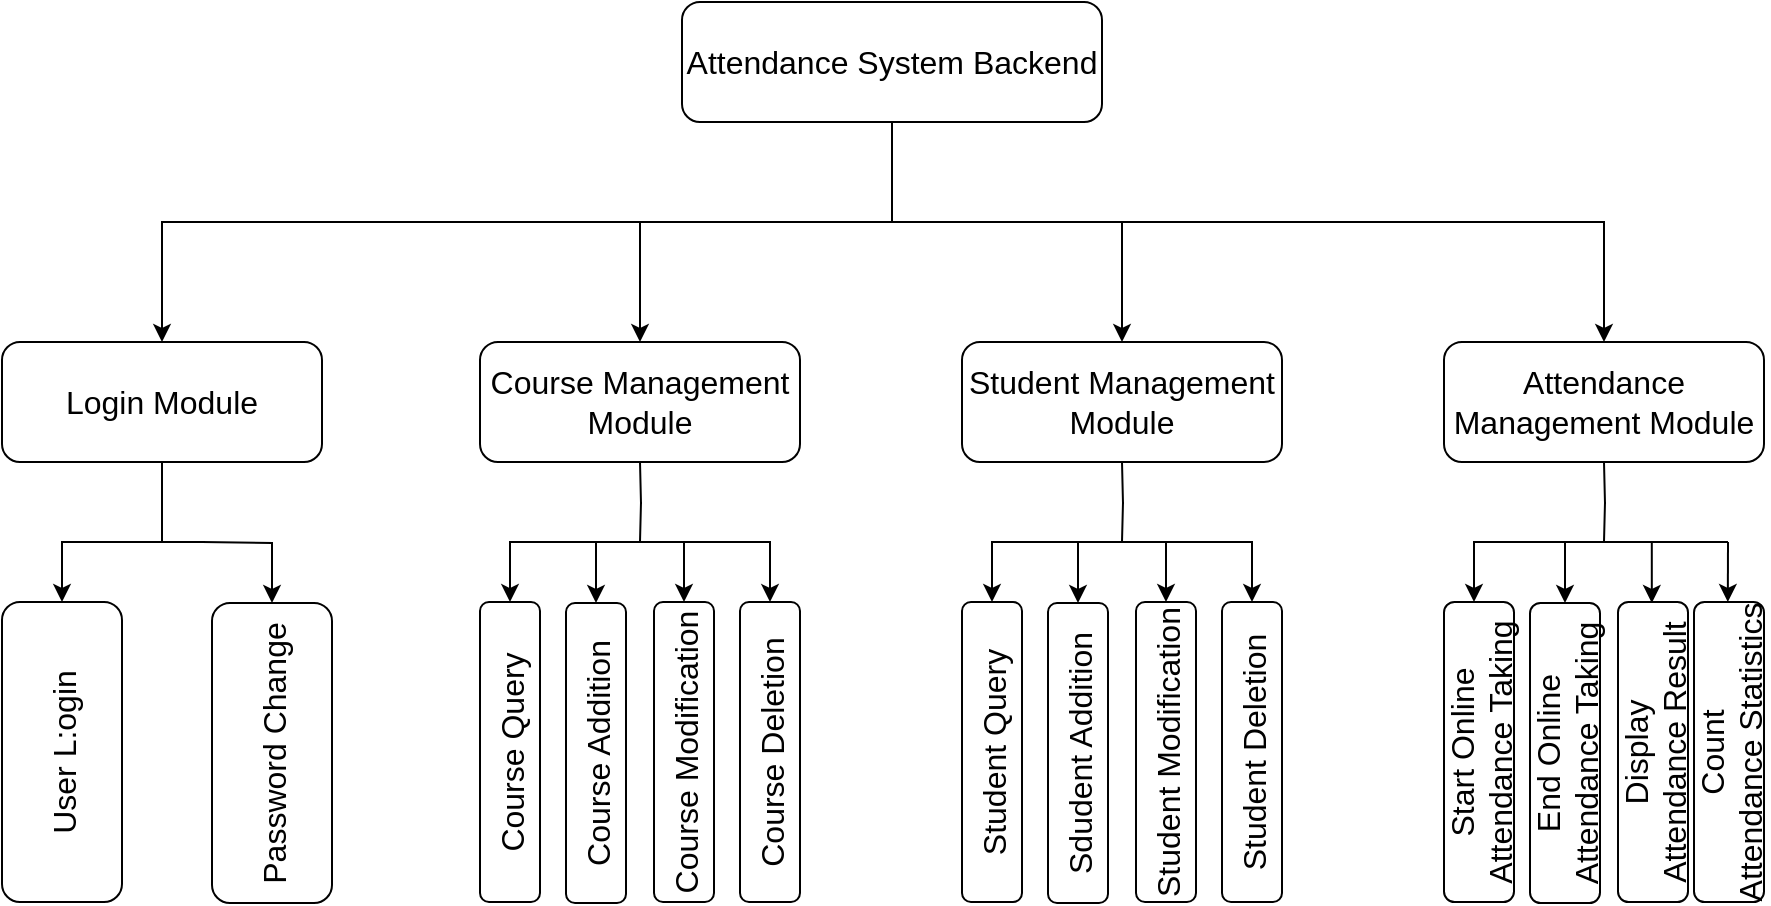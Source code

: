<mxfile version="10.7.5" type="github"><diagram id="XP75O8i4h_e0qtDeSOuY" name="Page-1"><mxGraphModel dx="1394" dy="715" grid="1" gridSize="10" guides="1" tooltips="1" connect="1" arrows="1" fold="1" page="1" pageScale="1" pageWidth="1169" pageHeight="1654" math="0" shadow="0"><root><mxCell id="0"/><mxCell id="1" parent="0"/><mxCell id="nr78tzx3Nxgd6cYIlFxQ-1" value="" style="group" vertex="1" connectable="0" parent="1"><mxGeometry x="144" y="280" width="881" height="450.5" as="geometry"/></mxCell><mxCell id="Jf4ceNPTvB0KaYkVi9M4-646" style="edgeStyle=orthogonalEdgeStyle;rounded=0;orthogonalLoop=1;jettySize=auto;html=1;startArrow=none;startFill=0;endArrow=none;endFill=0;fontSize=16;" parent="nr78tzx3Nxgd6cYIlFxQ-1" source="Jf4ceNPTvB0KaYkVi9M4-635" edge="1"><mxGeometry relative="1" as="geometry"><mxPoint x="445" y="110" as="targetPoint"/></mxGeometry></mxCell><mxCell id="Jf4ceNPTvB0KaYkVi9M4-635" value="Attendance System Backend" style="rounded=1;whiteSpace=wrap;html=1;fontSize=16;" parent="nr78tzx3Nxgd6cYIlFxQ-1" vertex="1"><mxGeometry x="340" width="210" height="60" as="geometry"/></mxCell><mxCell id="Jf4ceNPTvB0KaYkVi9M4-652" style="edgeStyle=orthogonalEdgeStyle;rounded=0;orthogonalLoop=1;jettySize=auto;html=1;exitX=0.5;exitY=1;exitDx=0;exitDy=0;startArrow=none;startFill=0;endArrow=none;endFill=0;fontSize=16;" parent="nr78tzx3Nxgd6cYIlFxQ-1" source="Jf4ceNPTvB0KaYkVi9M4-636" edge="1"><mxGeometry relative="1" as="geometry"><mxPoint x="80" y="270" as="targetPoint"/></mxGeometry></mxCell><mxCell id="Jf4ceNPTvB0KaYkVi9M4-636" value="Login Module" style="rounded=1;whiteSpace=wrap;html=1;fontSize=16;" parent="nr78tzx3Nxgd6cYIlFxQ-1" vertex="1"><mxGeometry y="170" width="160" height="60" as="geometry"/></mxCell><mxCell id="Jf4ceNPTvB0KaYkVi9M4-641" value="Course Management Module" style="rounded=1;whiteSpace=wrap;html=1;fontSize=16;" parent="nr78tzx3Nxgd6cYIlFxQ-1" vertex="1"><mxGeometry x="239" y="170" width="160" height="60" as="geometry"/></mxCell><mxCell id="Jf4ceNPTvB0KaYkVi9M4-642" value="Student Management Module" style="rounded=1;whiteSpace=wrap;html=1;fontSize=16;" parent="nr78tzx3Nxgd6cYIlFxQ-1" vertex="1"><mxGeometry x="480" y="170" width="160" height="60" as="geometry"/></mxCell><mxCell id="Jf4ceNPTvB0KaYkVi9M4-645" style="edgeStyle=orthogonalEdgeStyle;rounded=0;orthogonalLoop=1;jettySize=auto;html=1;exitX=0.5;exitY=0;exitDx=0;exitDy=0;startArrow=classic;startFill=1;endArrow=classic;endFill=1;fontSize=16;entryX=0.5;entryY=0;entryDx=0;entryDy=0;" parent="nr78tzx3Nxgd6cYIlFxQ-1" source="Jf4ceNPTvB0KaYkVi9M4-641" target="Jf4ceNPTvB0KaYkVi9M4-642" edge="1"><mxGeometry relative="1" as="geometry"><mxPoint x="560" y="80" as="targetPoint"/><Array as="points"><mxPoint x="319" y="110"/><mxPoint x="560" y="110"/></Array></mxGeometry></mxCell><mxCell id="Jf4ceNPTvB0KaYkVi9M4-643" value="Attendance Management Module" style="rounded=1;whiteSpace=wrap;html=1;fontSize=16;" parent="nr78tzx3Nxgd6cYIlFxQ-1" vertex="1"><mxGeometry x="721" y="170" width="160" height="60" as="geometry"/></mxCell><mxCell id="Jf4ceNPTvB0KaYkVi9M4-644" style="edgeStyle=orthogonalEdgeStyle;rounded=0;orthogonalLoop=1;jettySize=auto;html=1;fontSize=16;exitX=0.5;exitY=0;exitDx=0;exitDy=0;endArrow=classic;endFill=1;startArrow=classic;startFill=1;" parent="nr78tzx3Nxgd6cYIlFxQ-1" source="Jf4ceNPTvB0KaYkVi9M4-643" target="Jf4ceNPTvB0KaYkVi9M4-636" edge="1"><mxGeometry relative="1" as="geometry"><mxPoint x="445" y="110" as="targetPoint"/><mxPoint x="800" y="110" as="sourcePoint"/><Array as="points"><mxPoint x="801" y="110"/><mxPoint x="80" y="110"/></Array></mxGeometry></mxCell><mxCell id="Jf4ceNPTvB0KaYkVi9M4-648" value="User L:ogin" style="rounded=1;direction=south;horizontal=0;fontSize=16;" parent="nr78tzx3Nxgd6cYIlFxQ-1" vertex="1"><mxGeometry y="300" width="60" height="150" as="geometry"/></mxCell><mxCell id="Jf4ceNPTvB0KaYkVi9M4-649" value="" style="edgeStyle=orthogonalEdgeStyle;elbow=vertical;rounded=0;" parent="nr78tzx3Nxgd6cYIlFxQ-1" target="Jf4ceNPTvB0KaYkVi9M4-648" edge="1"><mxGeometry relative="1" as="geometry"><mxPoint x="100" y="270" as="sourcePoint"/><Array as="points"><mxPoint x="100" y="270"/><mxPoint x="30" y="270"/></Array></mxGeometry></mxCell><mxCell id="Jf4ceNPTvB0KaYkVi9M4-650" value="Password Change" style="rounded=1;direction=south;fontSize=16;horizontal=0;rotation=0;" parent="nr78tzx3Nxgd6cYIlFxQ-1" vertex="1"><mxGeometry x="105" y="300.5" width="60" height="150" as="geometry"/></mxCell><mxCell id="Jf4ceNPTvB0KaYkVi9M4-651" value="" style="edgeStyle=orthogonalEdgeStyle;elbow=vertical;rounded=0;" parent="nr78tzx3Nxgd6cYIlFxQ-1" target="Jf4ceNPTvB0KaYkVi9M4-650" edge="1"><mxGeometry relative="1" as="geometry"><mxPoint x="100" y="270" as="sourcePoint"/></mxGeometry></mxCell><mxCell id="HuW9LGyB1FcWoMWZm66v-2" style="edgeStyle=orthogonalEdgeStyle;rounded=0;orthogonalLoop=1;jettySize=auto;html=1;exitX=0.5;exitY=1;exitDx=0;exitDy=0;startArrow=none;startFill=0;endArrow=none;endFill=0;fontSize=16;" parent="nr78tzx3Nxgd6cYIlFxQ-1" edge="1"><mxGeometry relative="1" as="geometry"><mxPoint x="319" y="270" as="targetPoint"/><mxPoint x="319" y="230" as="sourcePoint"/></mxGeometry></mxCell><mxCell id="HuW9LGyB1FcWoMWZm66v-3" value="Course Query" style="rounded=1;direction=south;horizontal=0;fontSize=16;" parent="nr78tzx3Nxgd6cYIlFxQ-1" vertex="1"><mxGeometry x="239" y="300" width="30" height="150" as="geometry"/></mxCell><mxCell id="HuW9LGyB1FcWoMWZm66v-4" value="" style="edgeStyle=orthogonalEdgeStyle;elbow=vertical;rounded=0;" parent="nr78tzx3Nxgd6cYIlFxQ-1" target="HuW9LGyB1FcWoMWZm66v-3" edge="1"><mxGeometry relative="1" as="geometry"><mxPoint x="320" y="270" as="sourcePoint"/><Array as="points"><mxPoint x="320" y="270"/><mxPoint x="254" y="270"/></Array></mxGeometry></mxCell><mxCell id="HuW9LGyB1FcWoMWZm66v-5" value="Course Addition" style="rounded=1;direction=south;fontSize=16;horizontal=0;rotation=0;" parent="nr78tzx3Nxgd6cYIlFxQ-1" vertex="1"><mxGeometry x="282" y="300.5" width="30" height="150" as="geometry"/></mxCell><mxCell id="HuW9LGyB1FcWoMWZm66v-6" value="" style="edgeStyle=orthogonalEdgeStyle;elbow=vertical;rounded=0;" parent="nr78tzx3Nxgd6cYIlFxQ-1" target="HuW9LGyB1FcWoMWZm66v-5" edge="1"><mxGeometry relative="1" as="geometry"><mxPoint x="352" y="270" as="sourcePoint"/><Array as="points"><mxPoint x="340" y="270"/><mxPoint x="297" y="270"/></Array></mxGeometry></mxCell><mxCell id="HuW9LGyB1FcWoMWZm66v-8" value="Course Modification" style="rounded=1;direction=south;horizontal=0;fontSize=16;" parent="nr78tzx3Nxgd6cYIlFxQ-1" vertex="1"><mxGeometry x="326" y="300" width="30" height="150" as="geometry"/></mxCell><mxCell id="HuW9LGyB1FcWoMWZm66v-10" value="Course Deletion" style="rounded=1;direction=south;fontSize=16;horizontal=0;rotation=0;" parent="nr78tzx3Nxgd6cYIlFxQ-1" vertex="1"><mxGeometry x="369" y="300" width="30" height="150" as="geometry"/></mxCell><mxCell id="HuW9LGyB1FcWoMWZm66v-13" value="" style="edgeStyle=orthogonalEdgeStyle;elbow=vertical;rounded=0;entryX=0;entryY=0.5;entryDx=0;entryDy=0;exitX=0;exitY=0.5;exitDx=0;exitDy=0;startArrow=classic;startFill=1;" parent="nr78tzx3Nxgd6cYIlFxQ-1" source="HuW9LGyB1FcWoMWZm66v-10" target="HuW9LGyB1FcWoMWZm66v-8" edge="1"><mxGeometry relative="1" as="geometry"><mxPoint x="389" y="280" as="sourcePoint"/><mxPoint x="323" y="300" as="targetPoint"/><Array as="points"><mxPoint x="384" y="270"/><mxPoint x="341" y="270"/></Array></mxGeometry></mxCell><mxCell id="HuW9LGyB1FcWoMWZm66v-22" style="edgeStyle=orthogonalEdgeStyle;rounded=0;orthogonalLoop=1;jettySize=auto;html=1;exitX=0.5;exitY=1;exitDx=0;exitDy=0;startArrow=none;startFill=0;endArrow=none;endFill=0;fontSize=16;" parent="nr78tzx3Nxgd6cYIlFxQ-1" edge="1"><mxGeometry relative="1" as="geometry"><mxPoint x="560" y="270" as="targetPoint"/><mxPoint x="560" y="230" as="sourcePoint"/></mxGeometry></mxCell><mxCell id="HuW9LGyB1FcWoMWZm66v-23" value="Student Query" style="rounded=1;direction=south;horizontal=0;fontSize=16;" parent="nr78tzx3Nxgd6cYIlFxQ-1" vertex="1"><mxGeometry x="480" y="300" width="30" height="150" as="geometry"/></mxCell><mxCell id="HuW9LGyB1FcWoMWZm66v-24" value="" style="edgeStyle=orthogonalEdgeStyle;elbow=vertical;rounded=0;" parent="nr78tzx3Nxgd6cYIlFxQ-1" target="HuW9LGyB1FcWoMWZm66v-23" edge="1"><mxGeometry relative="1" as="geometry"><mxPoint x="561" y="270" as="sourcePoint"/><Array as="points"><mxPoint x="561" y="270"/><mxPoint x="495" y="270"/></Array></mxGeometry></mxCell><mxCell id="HuW9LGyB1FcWoMWZm66v-25" value="Sdudent Addition" style="rounded=1;direction=south;fontSize=16;horizontal=0;rotation=0;" parent="nr78tzx3Nxgd6cYIlFxQ-1" vertex="1"><mxGeometry x="523" y="300.5" width="30" height="150" as="geometry"/></mxCell><mxCell id="HuW9LGyB1FcWoMWZm66v-26" value="" style="edgeStyle=orthogonalEdgeStyle;elbow=vertical;rounded=0;" parent="nr78tzx3Nxgd6cYIlFxQ-1" target="HuW9LGyB1FcWoMWZm66v-25" edge="1"><mxGeometry relative="1" as="geometry"><mxPoint x="602" y="270" as="sourcePoint"/><Array as="points"><mxPoint x="581" y="270"/><mxPoint x="538" y="270"/></Array></mxGeometry></mxCell><mxCell id="HuW9LGyB1FcWoMWZm66v-27" value="Student Modification" style="rounded=1;direction=south;horizontal=0;fontSize=16;" parent="nr78tzx3Nxgd6cYIlFxQ-1" vertex="1"><mxGeometry x="567" y="300" width="30" height="150" as="geometry"/></mxCell><mxCell id="HuW9LGyB1FcWoMWZm66v-28" value="Student Deletion" style="rounded=1;direction=south;fontSize=16;horizontal=0;rotation=0;" parent="nr78tzx3Nxgd6cYIlFxQ-1" vertex="1"><mxGeometry x="610" y="300" width="30" height="150" as="geometry"/></mxCell><mxCell id="HuW9LGyB1FcWoMWZm66v-29" value="" style="edgeStyle=orthogonalEdgeStyle;elbow=vertical;rounded=0;entryX=0;entryY=0.5;entryDx=0;entryDy=0;exitX=0;exitY=0.5;exitDx=0;exitDy=0;startArrow=classic;startFill=1;" parent="nr78tzx3Nxgd6cYIlFxQ-1" source="HuW9LGyB1FcWoMWZm66v-28" target="HuW9LGyB1FcWoMWZm66v-27" edge="1"><mxGeometry relative="1" as="geometry"><mxPoint x="630" y="280" as="sourcePoint"/><mxPoint x="564" y="300" as="targetPoint"/><Array as="points"><mxPoint x="625" y="270"/><mxPoint x="582" y="270"/></Array></mxGeometry></mxCell><mxCell id="HuW9LGyB1FcWoMWZm66v-30" style="edgeStyle=orthogonalEdgeStyle;rounded=0;orthogonalLoop=1;jettySize=auto;html=1;exitX=0.5;exitY=1;exitDx=0;exitDy=0;startArrow=none;startFill=0;endArrow=none;endFill=0;fontSize=16;" parent="nr78tzx3Nxgd6cYIlFxQ-1" edge="1"><mxGeometry relative="1" as="geometry"><mxPoint x="801" y="270" as="targetPoint"/><mxPoint x="801" y="230" as="sourcePoint"/></mxGeometry></mxCell><mxCell id="HuW9LGyB1FcWoMWZm66v-31" value="Start Online&#10;Attendance Taking" style="rounded=1;direction=south;horizontal=0;fontSize=16;" parent="nr78tzx3Nxgd6cYIlFxQ-1" vertex="1"><mxGeometry x="721" y="300" width="35" height="150" as="geometry"/></mxCell><mxCell id="HuW9LGyB1FcWoMWZm66v-32" value="" style="edgeStyle=orthogonalEdgeStyle;elbow=vertical;rounded=0;" parent="nr78tzx3Nxgd6cYIlFxQ-1" target="HuW9LGyB1FcWoMWZm66v-31" edge="1"><mxGeometry relative="1" as="geometry"><mxPoint x="802" y="270" as="sourcePoint"/><Array as="points"><mxPoint x="802" y="270"/><mxPoint x="736" y="270"/></Array></mxGeometry></mxCell><mxCell id="HuW9LGyB1FcWoMWZm66v-33" value="End Online &#10;Attendance Taking" style="rounded=1;direction=south;fontSize=16;horizontal=0;rotation=0;" parent="nr78tzx3Nxgd6cYIlFxQ-1" vertex="1"><mxGeometry x="764" y="300.5" width="35" height="150" as="geometry"/></mxCell><mxCell id="HuW9LGyB1FcWoMWZm66v-34" value="" style="edgeStyle=orthogonalEdgeStyle;elbow=vertical;rounded=0;" parent="nr78tzx3Nxgd6cYIlFxQ-1" target="HuW9LGyB1FcWoMWZm66v-33" edge="1"><mxGeometry relative="1" as="geometry"><mxPoint x="842" y="270" as="sourcePoint"/><Array as="points"><mxPoint x="822" y="270"/><mxPoint x="779" y="270"/></Array></mxGeometry></mxCell><mxCell id="HuW9LGyB1FcWoMWZm66v-35" value="Display &#10;Attendance Result" style="rounded=1;direction=south;horizontal=0;fontSize=16;" parent="nr78tzx3Nxgd6cYIlFxQ-1" vertex="1"><mxGeometry x="808" y="300" width="35" height="150" as="geometry"/></mxCell><mxCell id="HuW9LGyB1FcWoMWZm66v-38" value="Count&#10;Attendance Statistics" style="rounded=1;direction=south;horizontal=0;fontSize=16;" parent="nr78tzx3Nxgd6cYIlFxQ-1" vertex="1"><mxGeometry x="846" y="300" width="35" height="150" as="geometry"/></mxCell><mxCell id="HuW9LGyB1FcWoMWZm66v-42" value="" style="edgeStyle=orthogonalEdgeStyle;elbow=vertical;rounded=0;" parent="nr78tzx3Nxgd6cYIlFxQ-1" edge="1"><mxGeometry relative="1" as="geometry"><mxPoint x="863" y="270" as="sourcePoint"/><Array as="points"><mxPoint x="825" y="270"/></Array><mxPoint x="824.912" y="300.5" as="targetPoint"/></mxGeometry></mxCell><mxCell id="HuW9LGyB1FcWoMWZm66v-43" value="" style="edgeStyle=orthogonalEdgeStyle;elbow=vertical;rounded=0;" parent="nr78tzx3Nxgd6cYIlFxQ-1" edge="1"><mxGeometry relative="1" as="geometry"><mxPoint x="863" y="270" as="sourcePoint"/><Array as="points"><mxPoint x="863" y="270"/></Array><mxPoint x="862.912" y="300" as="targetPoint"/></mxGeometry></mxCell></root></mxGraphModel></diagram><diagram id="2rw0ekKiOPm2Z43xsEIM" name="Page-2"><mxGraphModel dx="1394" dy="715" grid="1" gridSize="10" guides="1" tooltips="1" connect="1" arrows="1" fold="1" page="1" pageScale="1" pageWidth="1169" pageHeight="1654" math="0" shadow="0"><root><mxCell id="0JlnP3TCl77owEYfYUdM-0"/><mxCell id="0JlnP3TCl77owEYfYUdM-1" parent="0JlnP3TCl77owEYfYUdM-0"/><mxCell id="0l5lb1MyClgkefUJJr4b-0" value="" style="group" vertex="1" connectable="0" parent="0JlnP3TCl77owEYfYUdM-1"><mxGeometry x="120" y="279.5" width="881" height="450.5" as="geometry"/></mxCell><mxCell id="RZPuJrItvvaIGkLxNK0i-1" style="edgeStyle=orthogonalEdgeStyle;rounded=0;orthogonalLoop=1;jettySize=auto;html=1;startArrow=none;startFill=0;endArrow=none;endFill=0;fontSize=16;" edge="1" parent="0l5lb1MyClgkefUJJr4b-0" source="RZPuJrItvvaIGkLxNK0i-2"><mxGeometry relative="1" as="geometry"><mxPoint x="445" y="110" as="targetPoint"/></mxGeometry></mxCell><mxCell id="RZPuJrItvvaIGkLxNK0i-2" value="Attendance System Frontend" style="rounded=1;whiteSpace=wrap;html=1;fontSize=16;" vertex="1" parent="0l5lb1MyClgkefUJJr4b-0"><mxGeometry x="330" width="230" height="60" as="geometry"/></mxCell><mxCell id="RZPuJrItvvaIGkLxNK0i-4" value="Login Module" style="rounded=1;whiteSpace=wrap;html=1;fontSize=16;" vertex="1" parent="0l5lb1MyClgkefUJJr4b-0"><mxGeometry y="170" width="160" height="60" as="geometry"/></mxCell><mxCell id="RZPuJrItvvaIGkLxNK0i-6" value="Personal Information Management Module" style="rounded=1;whiteSpace=wrap;html=1;fontSize=16;" vertex="1" parent="0l5lb1MyClgkefUJJr4b-0"><mxGeometry x="239" y="170" width="160" height="60" as="geometry"/></mxCell><mxCell id="RZPuJrItvvaIGkLxNK0i-7" value="Barcode Scanning Module" style="rounded=1;whiteSpace=wrap;html=1;fontSize=16;" vertex="1" parent="0l5lb1MyClgkefUJJr4b-0"><mxGeometry x="480" y="170" width="160" height="60" as="geometry"/></mxCell><mxCell id="RZPuJrItvvaIGkLxNK0i-5" style="edgeStyle=orthogonalEdgeStyle;rounded=0;orthogonalLoop=1;jettySize=auto;html=1;exitX=0.5;exitY=0;exitDx=0;exitDy=0;startArrow=classic;startFill=1;endArrow=classic;endFill=1;fontSize=16;entryX=0.5;entryY=0;entryDx=0;entryDy=0;" edge="1" parent="0l5lb1MyClgkefUJJr4b-0" source="RZPuJrItvvaIGkLxNK0i-6" target="RZPuJrItvvaIGkLxNK0i-7"><mxGeometry relative="1" as="geometry"><mxPoint x="560" y="80" as="targetPoint"/><Array as="points"><mxPoint x="319" y="110"/><mxPoint x="560" y="110"/></Array></mxGeometry></mxCell><mxCell id="RZPuJrItvvaIGkLxNK0i-8" value="Attendance Management Module" style="rounded=1;whiteSpace=wrap;html=1;fontSize=16;" vertex="1" parent="0l5lb1MyClgkefUJJr4b-0"><mxGeometry x="721" y="170" width="160" height="60" as="geometry"/></mxCell><mxCell id="RZPuJrItvvaIGkLxNK0i-0" style="edgeStyle=orthogonalEdgeStyle;rounded=0;orthogonalLoop=1;jettySize=auto;html=1;fontSize=16;exitX=0.5;exitY=0;exitDx=0;exitDy=0;endArrow=classic;endFill=1;startArrow=classic;startFill=1;" edge="1" parent="0l5lb1MyClgkefUJJr4b-0" source="RZPuJrItvvaIGkLxNK0i-8" target="RZPuJrItvvaIGkLxNK0i-4"><mxGeometry relative="1" as="geometry"><mxPoint x="445" y="110" as="targetPoint"/><mxPoint x="800" y="110" as="sourcePoint"/><Array as="points"><mxPoint x="801" y="110"/><mxPoint x="80" y="110"/></Array></mxGeometry></mxCell><mxCell id="RZPuJrItvvaIGkLxNK0i-13" style="edgeStyle=orthogonalEdgeStyle;rounded=0;orthogonalLoop=1;jettySize=auto;html=1;exitX=0.5;exitY=1;exitDx=0;exitDy=0;startArrow=none;startFill=0;endArrow=none;endFill=0;fontSize=16;" edge="1" parent="0l5lb1MyClgkefUJJr4b-0"><mxGeometry relative="1" as="geometry"><mxPoint x="319" y="270" as="targetPoint"/><mxPoint x="319" y="230" as="sourcePoint"/></mxGeometry></mxCell><mxCell id="mdvCSTBph2OAbKjQvbYb-0" value="Modify Password" style="rounded=1;direction=south;horizontal=0;fontSize=16;" vertex="1" parent="0l5lb1MyClgkefUJJr4b-0"><mxGeometry x="346" y="300" width="53" height="150" as="geometry"/></mxCell><mxCell id="RZPuJrItvvaIGkLxNK0i-15" value="" style="edgeStyle=orthogonalEdgeStyle;elbow=vertical;rounded=0;fontSize=16;exitX=0;exitY=0.5;exitDx=0;exitDy=0;startArrow=classic;startFill=1;" edge="1" parent="0l5lb1MyClgkefUJJr4b-0"><mxGeometry relative="1" as="geometry"><mxPoint x="372.5" y="299.667" as="sourcePoint"/><Array as="points"><mxPoint x="373" y="270"/><mxPoint x="266" y="270"/></Array><mxPoint x="266" y="300" as="targetPoint"/></mxGeometry></mxCell><mxCell id="RZPuJrItvvaIGkLxNK0i-29" style="edgeStyle=orthogonalEdgeStyle;rounded=0;orthogonalLoop=1;jettySize=auto;html=1;exitX=0.5;exitY=1;exitDx=0;exitDy=0;startArrow=none;startFill=0;endArrow=none;endFill=0;fontSize=16;" edge="1" parent="0l5lb1MyClgkefUJJr4b-0"><mxGeometry relative="1" as="geometry"><mxPoint x="801" y="270" as="targetPoint"/><mxPoint x="801" y="230" as="sourcePoint"/></mxGeometry></mxCell><mxCell id="RZPuJrItvvaIGkLxNK0i-31" value="" style="edgeStyle=orthogonalEdgeStyle;elbow=vertical;rounded=0;fontSize=16;exitX=0;exitY=0.5;exitDx=0;exitDy=0;startArrow=classic;startFill=1;" edge="1" parent="0l5lb1MyClgkefUJJr4b-0"><mxGeometry relative="1" as="geometry"><mxPoint x="855" y="301" as="sourcePoint"/><Array as="points"><mxPoint x="855" y="270"/><mxPoint x="736" y="270"/></Array><mxPoint x="736" y="300" as="targetPoint"/></mxGeometry></mxCell><mxCell id="tKhP-spzGHvI6B85Xa8R-4" value="Query Personal&#10;Information" style="rounded=1;direction=south;horizontal=0;fontSize=16;" vertex="1" parent="0l5lb1MyClgkefUJJr4b-0"><mxGeometry x="239" y="300.5" width="53" height="150" as="geometry"/></mxCell><mxCell id="tKhP-spzGHvI6B85Xa8R-6" value="Query On-going&#10;Attendance Taking" style="rounded=1;direction=south;horizontal=0;fontSize=16;" vertex="1" parent="0l5lb1MyClgkefUJJr4b-0"><mxGeometry x="721" y="300" width="53" height="150" as="geometry"/></mxCell><mxCell id="tKhP-spzGHvI6B85Xa8R-8" value="Query Past&#10;Attendance Taking" style="rounded=1;direction=south;horizontal=0;fontSize=16;" vertex="1" parent="0l5lb1MyClgkefUJJr4b-0"><mxGeometry x="828" y="300.5" width="53" height="150" as="geometry"/></mxCell></root></mxGraphModel></diagram><diagram id="YyG2xEEWL4k4XYd6yRSI" name="Page-3"><mxGraphModel dx="1640" dy="841" grid="1" gridSize="10" guides="1" tooltips="1" connect="1" arrows="1" fold="1" page="1" pageScale="1" pageWidth="1169" pageHeight="1654" math="0" shadow="0"><root><mxCell id="d3N0oeEtfmDXNpsI9wYd-0"/><mxCell id="d3N0oeEtfmDXNpsI9wYd-1" parent="d3N0oeEtfmDXNpsI9wYd-0"/><mxCell id="d3N0oeEtfmDXNpsI9wYd-54" value="" style="strokeWidth=2;html=1;shape=mxgraph.flowchart.annotation_2;align=left;pointerEvents=1;fontSize=16;direction=south;" vertex="1" parent="d3N0oeEtfmDXNpsI9wYd-1"><mxGeometry x="294" y="508" width="480" height="70" as="geometry"/></mxCell><mxCell id="d3N0oeEtfmDXNpsI9wYd-59" style="edgeStyle=orthogonalEdgeStyle;rounded=0;orthogonalLoop=1;jettySize=auto;html=1;exitX=0.5;exitY=1;exitDx=0;exitDy=0;exitPerimeter=0;entryX=0.5;entryY=0;entryDx=0;entryDy=0;startArrow=none;startFill=0;fontSize=16;endArrow=classic;endFill=1;strokeWidth=2;" edge="1" parent="d3N0oeEtfmDXNpsI9wYd-1" source="d3N0oeEtfmDXNpsI9wYd-41" target="d3N0oeEtfmDXNpsI9wYd-42"><mxGeometry relative="1" as="geometry"/></mxCell><mxCell id="d3N0oeEtfmDXNpsI9wYd-41" value="Start" style="strokeWidth=2;html=1;shape=mxgraph.flowchart.start_1;whiteSpace=wrap;fontSize=16;align=center;" vertex="1" parent="d3N0oeEtfmDXNpsI9wYd-1"><mxGeometry x="479" y="19" width="100" height="60" as="geometry"/></mxCell><mxCell id="d3N0oeEtfmDXNpsI9wYd-60" style="edgeStyle=orthogonalEdgeStyle;rounded=0;orthogonalLoop=1;jettySize=auto;html=1;exitX=0.5;exitY=1;exitDx=0;exitDy=0;entryX=0.5;entryY=0;entryDx=0;entryDy=0;entryPerimeter=0;startArrow=none;startFill=0;endArrow=classic;endFill=1;fontSize=16;strokeWidth=2;" edge="1" parent="d3N0oeEtfmDXNpsI9wYd-1" source="d3N0oeEtfmDXNpsI9wYd-42" target="d3N0oeEtfmDXNpsI9wYd-43"><mxGeometry relative="1" as="geometry"/></mxCell><mxCell id="d3N0oeEtfmDXNpsI9wYd-42" value="Login" style="rounded=1;whiteSpace=wrap;html=1;absoluteArcSize=1;arcSize=14;strokeWidth=2;fontSize=16;align=center;" vertex="1" parent="d3N0oeEtfmDXNpsI9wYd-1"><mxGeometry x="479" y="120" width="100" height="50" as="geometry"/></mxCell><mxCell id="d3N0oeEtfmDXNpsI9wYd-62" style="edgeStyle=orthogonalEdgeStyle;rounded=0;orthogonalLoop=1;jettySize=auto;html=1;startArrow=none;startFill=0;endArrow=classic;endFill=1;fontSize=16;exitX=0.5;exitY=1;exitDx=0;exitDy=0;exitPerimeter=0;entryX=0.45;entryY=0.04;entryDx=0;entryDy=0;entryPerimeter=0;strokeWidth=2;" edge="1" parent="d3N0oeEtfmDXNpsI9wYd-1" source="d3N0oeEtfmDXNpsI9wYd-43" target="d3N0oeEtfmDXNpsI9wYd-45"><mxGeometry relative="1" as="geometry"><mxPoint x="529" y="294" as="targetPoint"/><mxPoint x="529" y="274" as="sourcePoint"/></mxGeometry></mxCell><mxCell id="d3N0oeEtfmDXNpsI9wYd-64" style="edgeStyle=orthogonalEdgeStyle;rounded=0;orthogonalLoop=1;jettySize=auto;html=1;startArrow=none;startFill=0;endArrow=classic;endFill=1;fontSize=16;entryX=1;entryY=0.5;entryDx=0;entryDy=0;strokeWidth=2;" edge="1" parent="d3N0oeEtfmDXNpsI9wYd-1" source="d3N0oeEtfmDXNpsI9wYd-43" target="d3N0oeEtfmDXNpsI9wYd-42"><mxGeometry relative="1" as="geometry"><mxPoint x="640" y="140" as="targetPoint"/><Array as="points"><mxPoint x="630" y="230"/><mxPoint x="630" y="145"/></Array></mxGeometry></mxCell><mxCell id="d3N0oeEtfmDXNpsI9wYd-43" value="Verify Login" style="strokeWidth=2;html=1;shape=mxgraph.flowchart.decision;whiteSpace=wrap;fontSize=16;align=center;" vertex="1" parent="d3N0oeEtfmDXNpsI9wYd-1"><mxGeometry x="474" y="200" width="110" height="60" as="geometry"/></mxCell><mxCell id="d3N0oeEtfmDXNpsI9wYd-69" style="edgeStyle=orthogonalEdgeStyle;rounded=0;orthogonalLoop=1;jettySize=auto;html=1;exitX=0.5;exitY=1;exitDx=0;exitDy=0;startArrow=none;startFill=0;endArrow=classic;endFill=1;fontSize=16;strokeWidth=2;" edge="1" parent="d3N0oeEtfmDXNpsI9wYd-1" source="d3N0oeEtfmDXNpsI9wYd-45"><mxGeometry relative="1" as="geometry"><mxPoint x="534" y="380" as="targetPoint"/></mxGeometry></mxCell><mxCell id="d3N0oeEtfmDXNpsI9wYd-45" value="Add Course" style="rounded=1;whiteSpace=wrap;html=1;absoluteArcSize=1;arcSize=14;strokeWidth=2;fontSize=16;align=center;" vertex="1" parent="d3N0oeEtfmDXNpsI9wYd-1"><mxGeometry x="484" y="298" width="100" height="50" as="geometry"/></mxCell><mxCell id="d3N0oeEtfmDXNpsI9wYd-67" style="edgeStyle=orthogonalEdgeStyle;rounded=0;orthogonalLoop=1;jettySize=auto;html=1;entryX=0;entryY=0.5;entryDx=0;entryDy=0;startArrow=none;startFill=0;endArrow=classic;endFill=1;fontSize=16;strokeWidth=2;" edge="1" parent="d3N0oeEtfmDXNpsI9wYd-1" source="d3N0oeEtfmDXNpsI9wYd-46" target="d3N0oeEtfmDXNpsI9wYd-47"><mxGeometry relative="1" as="geometry"/></mxCell><mxCell id="d3N0oeEtfmDXNpsI9wYd-70" style="edgeStyle=orthogonalEdgeStyle;rounded=0;orthogonalLoop=1;jettySize=auto;html=1;startArrow=none;startFill=0;endArrow=classic;endFill=1;fontSize=16;strokeWidth=2;" edge="1" parent="d3N0oeEtfmDXNpsI9wYd-1" source="d3N0oeEtfmDXNpsI9wYd-46"><mxGeometry relative="1" as="geometry"><mxPoint x="534" y="460" as="targetPoint"/></mxGeometry></mxCell><mxCell id="d3N0oeEtfmDXNpsI9wYd-46" value="Edit Course" style="rounded=1;whiteSpace=wrap;html=1;absoluteArcSize=1;arcSize=14;strokeWidth=2;fontSize=16;align=center;" vertex="1" parent="d3N0oeEtfmDXNpsI9wYd-1"><mxGeometry x="484" y="378" width="100" height="50" as="geometry"/></mxCell><mxCell id="d3N0oeEtfmDXNpsI9wYd-71" style="edgeStyle=orthogonalEdgeStyle;rounded=0;orthogonalLoop=1;jettySize=auto;html=1;exitX=0.5;exitY=1;exitDx=0;exitDy=0;entryX=1;entryY=0.5;entryDx=0;entryDy=0;startArrow=none;startFill=0;endArrow=classic;endFill=1;fontSize=16;strokeWidth=2;" edge="1" parent="d3N0oeEtfmDXNpsI9wYd-1" source="d3N0oeEtfmDXNpsI9wYd-47" target="d3N0oeEtfmDXNpsI9wYd-48"><mxGeometry relative="1" as="geometry"/></mxCell><mxCell id="d3N0oeEtfmDXNpsI9wYd-47" value="Import Students" style="rounded=1;whiteSpace=wrap;html=1;absoluteArcSize=1;arcSize=14;strokeWidth=2;fontSize=16;align=center;" vertex="1" parent="d3N0oeEtfmDXNpsI9wYd-1"><mxGeometry x="640" y="378" width="100" height="50" as="geometry"/></mxCell><mxCell id="d3N0oeEtfmDXNpsI9wYd-48" value="Course Ready" style="rounded=1;whiteSpace=wrap;html=1;absoluteArcSize=1;arcSize=14;strokeWidth=2;fontSize=16;align=center;" vertex="1" parent="d3N0oeEtfmDXNpsI9wYd-1"><mxGeometry x="484" y="458" width="100" height="50" as="geometry"/></mxCell><mxCell id="d3N0oeEtfmDXNpsI9wYd-49" value="Modify Course" style="rounded=1;whiteSpace=wrap;html=1;absoluteArcSize=1;arcSize=14;strokeWidth=2;fontSize=16;align=center;" vertex="1" parent="d3N0oeEtfmDXNpsI9wYd-1"><mxGeometry x="231.5" y="578" width="125" height="50" as="geometry"/></mxCell><mxCell id="d3N0oeEtfmDXNpsI9wYd-50" value="Take Attendance using Barcode" style="rounded=1;whiteSpace=wrap;html=1;absoluteArcSize=1;arcSize=14;strokeWidth=2;fontSize=16;align=center;" vertex="1" parent="d3N0oeEtfmDXNpsI9wYd-1"><mxGeometry x="391.5" y="578" width="125" height="50" as="geometry"/></mxCell><mxCell id="d3N0oeEtfmDXNpsI9wYd-51" value="Attendance Statistic" style="rounded=1;whiteSpace=wrap;html=1;absoluteArcSize=1;arcSize=14;strokeWidth=2;fontSize=16;align=center;" vertex="1" parent="d3N0oeEtfmDXNpsI9wYd-1"><mxGeometry x="551.5" y="578" width="125" height="50" as="geometry"/></mxCell><mxCell id="d3N0oeEtfmDXNpsI9wYd-52" value="Modify Delete Add Student" style="rounded=1;whiteSpace=wrap;html=1;absoluteArcSize=1;arcSize=14;strokeWidth=2;fontSize=16;align=center;" vertex="1" parent="d3N0oeEtfmDXNpsI9wYd-1"><mxGeometry x="711.5" y="578" width="125" height="50" as="geometry"/></mxCell><mxCell id="d3N0oeEtfmDXNpsI9wYd-57" value="" style="strokeWidth=2;html=1;shape=mxgraph.flowchart.annotation_2;align=left;pointerEvents=1;fontSize=16;rotation=-90;direction=west;" vertex="1" parent="d3N0oeEtfmDXNpsI9wYd-1"><mxGeometry x="500" y="464" width="69" height="159" as="geometry"/></mxCell><mxCell id="d3N0oeEtfmDXNpsI9wYd-76" style="edgeStyle=orthogonalEdgeStyle;rounded=0;orthogonalLoop=1;jettySize=auto;html=1;exitX=0;exitY=0.5;exitDx=0;exitDy=0;exitPerimeter=0;startArrow=none;startFill=0;endArrow=classic;endFill=1;fontSize=16;strokeWidth=2;" edge="1" parent="d3N0oeEtfmDXNpsI9wYd-1" source="d3N0oeEtfmDXNpsI9wYd-58" target="d3N0oeEtfmDXNpsI9wYd-72"><mxGeometry relative="1" as="geometry"><Array as="points"><mxPoint x="534" y="699"/></Array></mxGeometry></mxCell><mxCell id="d3N0oeEtfmDXNpsI9wYd-58" value="" style="strokeWidth=2;html=1;shape=mxgraph.flowchart.annotation_1;align=left;pointerEvents=1;fontSize=16;rotation=-90;" vertex="1" parent="d3N0oeEtfmDXNpsI9wYd-1"><mxGeometry x="501" y="425" width="71" height="477" as="geometry"/></mxCell><mxCell id="d3N0oeEtfmDXNpsI9wYd-63" value="Sucess" style="text;html=1;resizable=0;points=[];autosize=1;align=left;verticalAlign=top;spacingTop=-4;fontSize=16;" vertex="1" parent="d3N0oeEtfmDXNpsI9wYd-1"><mxGeometry x="532" y="264" width="70" height="20" as="geometry"/></mxCell><mxCell id="d3N0oeEtfmDXNpsI9wYd-65" value="Fail" style="text;html=1;resizable=0;points=[];autosize=1;align=left;verticalAlign=top;spacingTop=-4;fontSize=16;" vertex="1" parent="d3N0oeEtfmDXNpsI9wYd-1"><mxGeometry x="590" y="180" width="40" height="20" as="geometry"/></mxCell><mxCell id="d3N0oeEtfmDXNpsI9wYd-72" value="Quit" style="strokeWidth=2;html=1;shape=mxgraph.flowchart.terminator;whiteSpace=wrap;fontSize=16;align=center;" vertex="1" parent="d3N0oeEtfmDXNpsI9wYd-1"><mxGeometry x="484" y="740" width="100" height="60" as="geometry"/></mxCell></root></mxGraphModel></diagram><diagram id="LpsTFPzBOFS2P5Bg5DG8" name="Page-4"><mxGraphModel dx="1394" dy="715" grid="1" gridSize="10" guides="1" tooltips="1" connect="1" arrows="1" fold="1" page="1" pageScale="1" pageWidth="1169" pageHeight="1654" math="0" shadow="0"><root><mxCell id="GjWQhwqvXMnI3Vqf9z6g-0"/><mxCell id="GjWQhwqvXMnI3Vqf9z6g-1" parent="GjWQhwqvXMnI3Vqf9z6g-0"/><mxCell id="oLtWdfadOIGDFQPEMvaU-0" value="" style="strokeWidth=2;html=1;shape=mxgraph.flowchart.annotation_2;align=left;pointerEvents=1;fontSize=16;direction=south;" vertex="1" parent="GjWQhwqvXMnI3Vqf9z6g-1"><mxGeometry x="289" y="263" width="480" height="70" as="geometry"/></mxCell><mxCell id="oLtWdfadOIGDFQPEMvaU-1" style="edgeStyle=orthogonalEdgeStyle;rounded=0;orthogonalLoop=1;jettySize=auto;html=1;exitX=0.5;exitY=1;exitDx=0;exitDy=0;exitPerimeter=0;entryX=0.5;entryY=0;entryDx=0;entryDy=0;startArrow=none;startFill=0;fontSize=16;endArrow=classic;endFill=1;strokeWidth=2;" edge="1" parent="GjWQhwqvXMnI3Vqf9z6g-1" source="oLtWdfadOIGDFQPEMvaU-2" target="oLtWdfadOIGDFQPEMvaU-4"><mxGeometry relative="1" as="geometry"/></mxCell><mxCell id="oLtWdfadOIGDFQPEMvaU-2" value="Start" style="strokeWidth=2;html=1;shape=mxgraph.flowchart.start_1;whiteSpace=wrap;fontSize=16;align=center;" vertex="1" parent="GjWQhwqvXMnI3Vqf9z6g-1"><mxGeometry x="479" y="21" width="100" height="60" as="geometry"/></mxCell><mxCell id="oLtWdfadOIGDFQPEMvaU-3" style="edgeStyle=orthogonalEdgeStyle;rounded=0;orthogonalLoop=1;jettySize=auto;html=1;exitX=0.5;exitY=1;exitDx=0;exitDy=0;entryX=0.5;entryY=0;entryDx=0;entryDy=0;entryPerimeter=0;startArrow=none;startFill=0;endArrow=classic;endFill=1;fontSize=16;strokeWidth=2;" edge="1" parent="GjWQhwqvXMnI3Vqf9z6g-1" source="oLtWdfadOIGDFQPEMvaU-4" target="oLtWdfadOIGDFQPEMvaU-7"><mxGeometry relative="1" as="geometry"/></mxCell><mxCell id="oLtWdfadOIGDFQPEMvaU-4" value="Login" style="rounded=1;whiteSpace=wrap;html=1;absoluteArcSize=1;arcSize=14;strokeWidth=2;fontSize=16;align=center;" vertex="1" parent="GjWQhwqvXMnI3Vqf9z6g-1"><mxGeometry x="479" y="122" width="100" height="50" as="geometry"/></mxCell><mxCell id="oLtWdfadOIGDFQPEMvaU-6" style="edgeStyle=orthogonalEdgeStyle;rounded=0;orthogonalLoop=1;jettySize=auto;html=1;startArrow=none;startFill=0;endArrow=classic;endFill=1;fontSize=16;entryX=1;entryY=0.5;entryDx=0;entryDy=0;strokeWidth=2;" edge="1" parent="GjWQhwqvXMnI3Vqf9z6g-1" source="oLtWdfadOIGDFQPEMvaU-7" target="oLtWdfadOIGDFQPEMvaU-4"><mxGeometry relative="1" as="geometry"><mxPoint x="640" y="142" as="targetPoint"/><Array as="points"><mxPoint x="630" y="232"/><mxPoint x="630" y="147"/></Array></mxGeometry></mxCell><mxCell id="oLtWdfadOIGDFQPEMvaU-7" value="Verify Login" style="strokeWidth=2;html=1;shape=mxgraph.flowchart.decision;whiteSpace=wrap;fontSize=16;align=center;" vertex="1" parent="GjWQhwqvXMnI3Vqf9z6g-1"><mxGeometry x="474" y="202" width="110" height="60" as="geometry"/></mxCell><mxCell id="oLtWdfadOIGDFQPEMvaU-16" value="Query Past Attendance Taking" style="rounded=1;whiteSpace=wrap;html=1;absoluteArcSize=1;arcSize=14;strokeWidth=2;fontSize=16;align=center;" vertex="1" parent="GjWQhwqvXMnI3Vqf9z6g-1"><mxGeometry x="220" y="333" width="141" height="50" as="geometry"/></mxCell><mxCell id="oX0Fs0YAMrmIkeFuzI80-2" value="" style="edgeStyle=orthogonalEdgeStyle;rounded=0;orthogonalLoop=1;jettySize=auto;html=1;startArrow=none;startFill=0;endArrow=none;endFill=0;strokeWidth=2;fontSize=16;" edge="1" parent="GjWQhwqvXMnI3Vqf9z6g-1" source="oLtWdfadOIGDFQPEMvaU-17" target="oX0Fs0YAMrmIkeFuzI80-1"><mxGeometry relative="1" as="geometry"/></mxCell><mxCell id="oLtWdfadOIGDFQPEMvaU-17" value="Query On-going Attendance Taking" style="rounded=1;whiteSpace=wrap;html=1;absoluteArcSize=1;arcSize=14;strokeWidth=2;fontSize=16;align=center;" vertex="1" parent="GjWQhwqvXMnI3Vqf9z6g-1"><mxGeometry x="460" y="333" width="141" height="50" as="geometry"/></mxCell><mxCell id="oX0Fs0YAMrmIkeFuzI80-1" value="Scan Barcode to Take Attendance" style="rounded=1;whiteSpace=wrap;html=1;absoluteArcSize=1;arcSize=14;strokeWidth=2;fontSize=16;align=center;" vertex="1" parent="GjWQhwqvXMnI3Vqf9z6g-1"><mxGeometry x="461" y="420" width="139" height="50" as="geometry"/></mxCell><mxCell id="oX0Fs0YAMrmIkeFuzI80-4" value="" style="edgeStyle=orthogonalEdgeStyle;rounded=0;orthogonalLoop=1;jettySize=auto;html=1;startArrow=none;startFill=0;endArrow=none;endFill=0;strokeWidth=2;fontSize=16;" edge="1" parent="GjWQhwqvXMnI3Vqf9z6g-1" source="oLtWdfadOIGDFQPEMvaU-19" target="oX0Fs0YAMrmIkeFuzI80-3"><mxGeometry relative="1" as="geometry"/></mxCell><mxCell id="oLtWdfadOIGDFQPEMvaU-19" value="Query Personal Information" style="rounded=1;whiteSpace=wrap;html=1;absoluteArcSize=1;arcSize=14;strokeWidth=2;fontSize=16;align=center;" vertex="1" parent="GjWQhwqvXMnI3Vqf9z6g-1"><mxGeometry x="700" y="333" width="141" height="50" as="geometry"/></mxCell><mxCell id="oX0Fs0YAMrmIkeFuzI80-3" value="Modify Password" style="rounded=1;whiteSpace=wrap;html=1;absoluteArcSize=1;arcSize=14;strokeWidth=2;fontSize=16;align=center;" vertex="1" parent="GjWQhwqvXMnI3Vqf9z6g-1"><mxGeometry x="700" y="420" width="141" height="50" as="geometry"/></mxCell><mxCell id="FqYF_BXGy0ZsHUz3bZmD-2" style="edgeStyle=orthogonalEdgeStyle;rounded=0;orthogonalLoop=1;jettySize=auto;html=1;entryX=0.5;entryY=0;entryDx=0;entryDy=0;entryPerimeter=0;startArrow=none;startFill=0;endArrow=classic;endFill=1;strokeWidth=2;fontSize=16;" edge="1" parent="GjWQhwqvXMnI3Vqf9z6g-1" source="oLtWdfadOIGDFQPEMvaU-22" target="oLtWdfadOIGDFQPEMvaU-25"><mxGeometry relative="1" as="geometry"/></mxCell><mxCell id="oLtWdfadOIGDFQPEMvaU-22" value="" style="strokeWidth=2;html=1;shape=mxgraph.flowchart.annotation_1;align=left;pointerEvents=1;fontSize=16;rotation=-90;" vertex="1" parent="GjWQhwqvXMnI3Vqf9z6g-1"><mxGeometry x="509" y="249" width="40" height="485" as="geometry"/></mxCell><mxCell id="oLtWdfadOIGDFQPEMvaU-23" value="Sucess" style="text;html=1;resizable=0;points=[];autosize=1;align=left;verticalAlign=top;spacingTop=-4;fontSize=16;" vertex="1" parent="GjWQhwqvXMnI3Vqf9z6g-1"><mxGeometry x="532" y="264" width="70" height="20" as="geometry"/></mxCell><mxCell id="oLtWdfadOIGDFQPEMvaU-24" value="Fail" style="text;html=1;resizable=0;points=[];autosize=1;align=left;verticalAlign=top;spacingTop=-4;fontSize=16;" vertex="1" parent="GjWQhwqvXMnI3Vqf9z6g-1"><mxGeometry x="590" y="182" width="40" height="20" as="geometry"/></mxCell><mxCell id="oLtWdfadOIGDFQPEMvaU-25" value="Quit" style="strokeWidth=2;html=1;shape=mxgraph.flowchart.terminator;whiteSpace=wrap;fontSize=16;align=center;" vertex="1" parent="GjWQhwqvXMnI3Vqf9z6g-1"><mxGeometry x="479" y="555" width="100" height="60" as="geometry"/></mxCell><mxCell id="oLtWdfadOIGDFQPEMvaU-29" value="" style="endArrow=none;startArrow=none;html=1;fontSize=16;exitX=0.514;exitY=0.502;exitDx=0;exitDy=0;exitPerimeter=0;startFill=0;endFill=0;strokeWidth=2;" edge="1" parent="GjWQhwqvXMnI3Vqf9z6g-1"><mxGeometry width="50" height="50" relative="1" as="geometry"><mxPoint x="529" y="299" as="sourcePoint"/><mxPoint x="529.576" y="333" as="targetPoint"/></mxGeometry></mxCell><mxCell id="FqYF_BXGy0ZsHUz3bZmD-1" value="" style="edgeStyle=orthogonalEdgeStyle;rounded=0;orthogonalLoop=1;jettySize=auto;html=1;startArrow=none;startFill=0;endArrow=none;endFill=0;strokeWidth=2;fontSize=16;" edge="1" parent="GjWQhwqvXMnI3Vqf9z6g-1"><mxGeometry relative="1" as="geometry"><mxPoint x="287" y="382.5" as="sourcePoint"/><mxPoint x="287" y="490" as="targetPoint"/><Array as="points"><mxPoint x="287" y="382.5"/><mxPoint x="287" y="469.5"/></Array></mxGeometry></mxCell></root></mxGraphModel></diagram></mxfile>